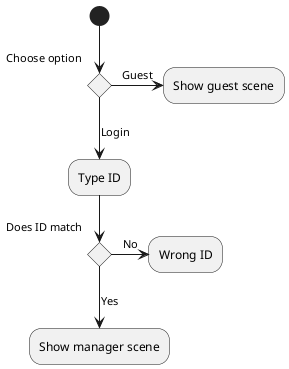 @startuml

    (*) --> if "Choose option" then

      -->[Login] "Type ID"
          if "Does ID match" then
        	-> [No] "Wrong ID"
          else
        	--> [Yes] "Show manager scene"
          endif

    else

      ->[Guest] "Show guest scene"

    endif

@enduml